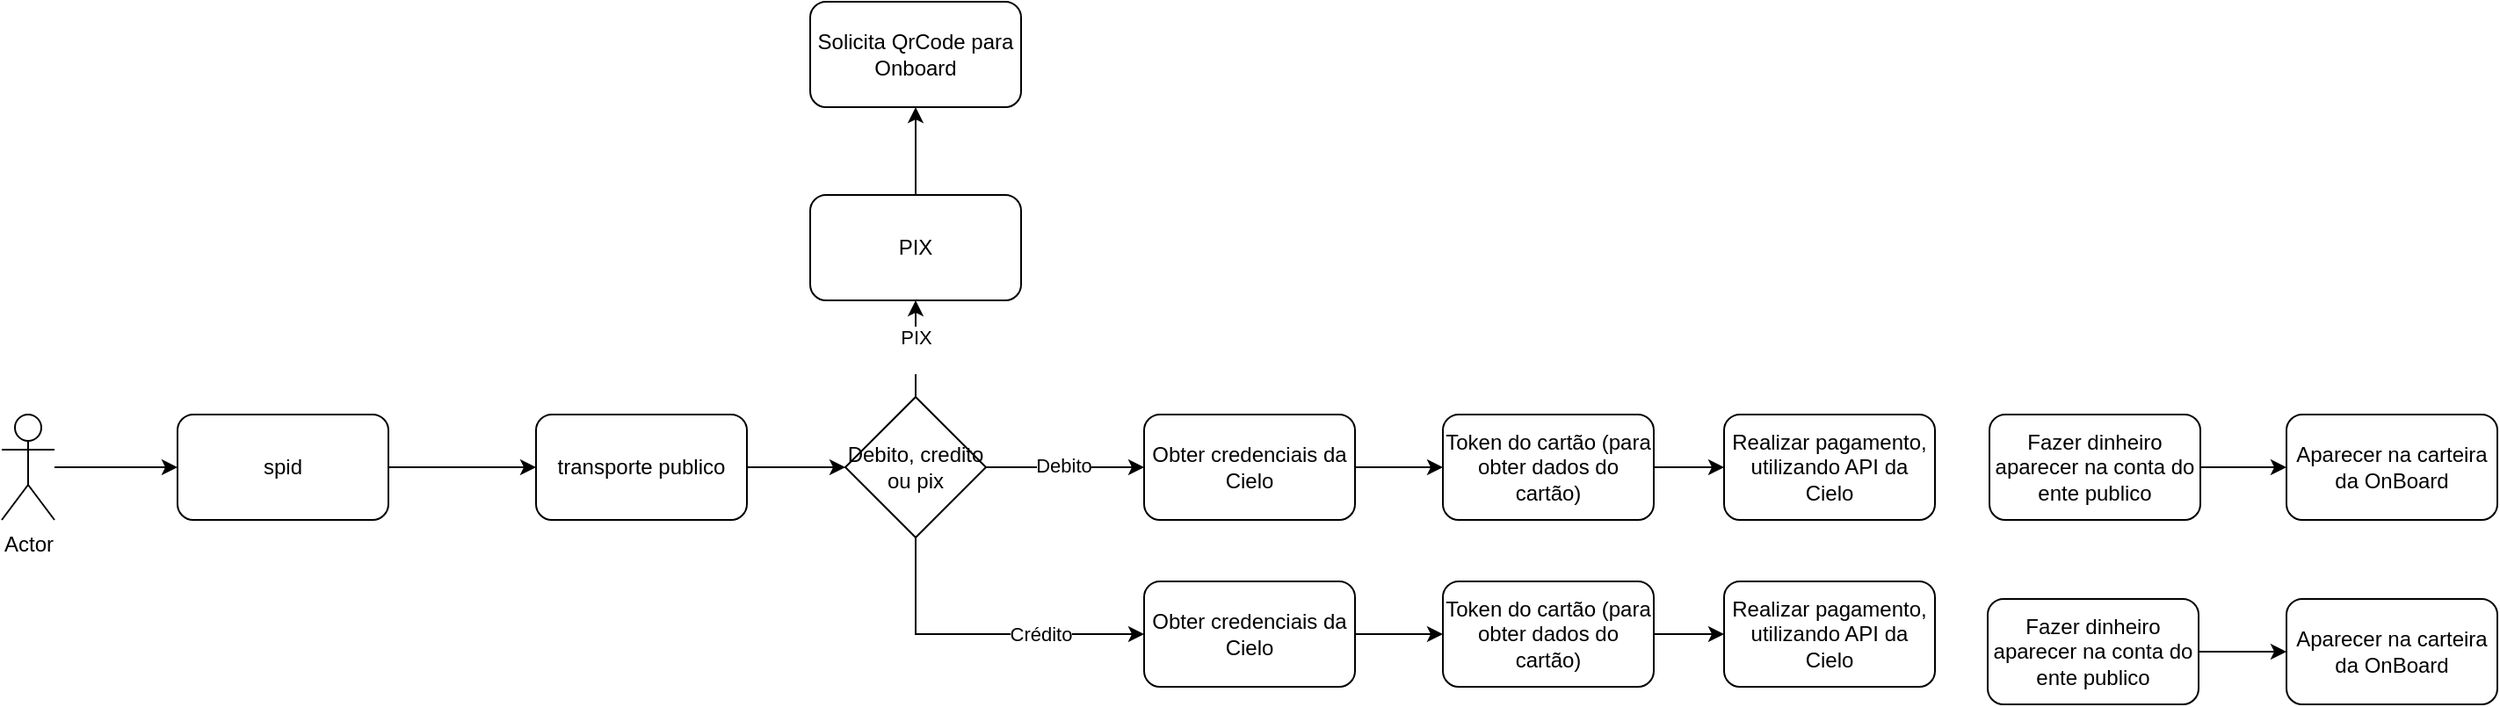 <mxfile version="26.0.4">
  <diagram id="C5RBs43oDa-KdzZeNtuy" name="Page-1">
    <mxGraphModel dx="1434" dy="795" grid="1" gridSize="10" guides="1" tooltips="1" connect="1" arrows="1" fold="1" page="1" pageScale="1" pageWidth="827" pageHeight="1169" math="0" shadow="0">
      <root>
        <mxCell id="WIyWlLk6GJQsqaUBKTNV-0" />
        <mxCell id="WIyWlLk6GJQsqaUBKTNV-1" parent="WIyWlLk6GJQsqaUBKTNV-0" />
        <mxCell id="fTIkMr9ofkkiDOPzr_Y9-4" style="edgeStyle=orthogonalEdgeStyle;rounded=0;orthogonalLoop=1;jettySize=auto;html=1;" edge="1" parent="WIyWlLk6GJQsqaUBKTNV-1" source="fTIkMr9ofkkiDOPzr_Y9-0" target="fTIkMr9ofkkiDOPzr_Y9-3">
          <mxGeometry relative="1" as="geometry" />
        </mxCell>
        <mxCell id="fTIkMr9ofkkiDOPzr_Y9-0" value="Actor" style="shape=umlActor;verticalLabelPosition=bottom;verticalAlign=top;html=1;outlineConnect=0;" vertex="1" parent="WIyWlLk6GJQsqaUBKTNV-1">
          <mxGeometry x="50" y="555" width="30" height="60" as="geometry" />
        </mxCell>
        <mxCell id="fTIkMr9ofkkiDOPzr_Y9-6" style="edgeStyle=orthogonalEdgeStyle;rounded=0;orthogonalLoop=1;jettySize=auto;html=1;exitX=1;exitY=0.5;exitDx=0;exitDy=0;entryX=0;entryY=0.5;entryDx=0;entryDy=0;" edge="1" parent="WIyWlLk6GJQsqaUBKTNV-1" source="fTIkMr9ofkkiDOPzr_Y9-3" target="fTIkMr9ofkkiDOPzr_Y9-5">
          <mxGeometry relative="1" as="geometry" />
        </mxCell>
        <mxCell id="fTIkMr9ofkkiDOPzr_Y9-3" value="spid" style="rounded=1;whiteSpace=wrap;html=1;" vertex="1" parent="WIyWlLk6GJQsqaUBKTNV-1">
          <mxGeometry x="150" y="555" width="120" height="60" as="geometry" />
        </mxCell>
        <mxCell id="fTIkMr9ofkkiDOPzr_Y9-8" style="edgeStyle=orthogonalEdgeStyle;rounded=0;orthogonalLoop=1;jettySize=auto;html=1;exitX=1;exitY=0.5;exitDx=0;exitDy=0;entryX=0;entryY=0.5;entryDx=0;entryDy=0;" edge="1" parent="WIyWlLk6GJQsqaUBKTNV-1" source="fTIkMr9ofkkiDOPzr_Y9-5" target="fTIkMr9ofkkiDOPzr_Y9-7">
          <mxGeometry relative="1" as="geometry" />
        </mxCell>
        <mxCell id="fTIkMr9ofkkiDOPzr_Y9-5" value="transporte publico" style="rounded=1;whiteSpace=wrap;html=1;" vertex="1" parent="WIyWlLk6GJQsqaUBKTNV-1">
          <mxGeometry x="354" y="555" width="120" height="60" as="geometry" />
        </mxCell>
        <mxCell id="fTIkMr9ofkkiDOPzr_Y9-10" value="PIX&lt;div&gt;&lt;br&gt;&lt;/div&gt;" style="edgeStyle=orthogonalEdgeStyle;rounded=0;orthogonalLoop=1;jettySize=auto;html=1;exitX=0.5;exitY=0;exitDx=0;exitDy=0;" edge="1" parent="WIyWlLk6GJQsqaUBKTNV-1" source="fTIkMr9ofkkiDOPzr_Y9-7" target="fTIkMr9ofkkiDOPzr_Y9-9">
          <mxGeometry relative="1" as="geometry" />
        </mxCell>
        <mxCell id="fTIkMr9ofkkiDOPzr_Y9-14" style="edgeStyle=orthogonalEdgeStyle;rounded=0;orthogonalLoop=1;jettySize=auto;html=1;entryX=0;entryY=0.5;entryDx=0;entryDy=0;" edge="1" parent="WIyWlLk6GJQsqaUBKTNV-1" source="fTIkMr9ofkkiDOPzr_Y9-7" target="fTIkMr9ofkkiDOPzr_Y9-15">
          <mxGeometry relative="1" as="geometry">
            <mxPoint x="680" y="585" as="targetPoint" />
          </mxGeometry>
        </mxCell>
        <mxCell id="fTIkMr9ofkkiDOPzr_Y9-35" value="Debito" style="edgeLabel;html=1;align=center;verticalAlign=middle;resizable=0;points=[];" vertex="1" connectable="0" parent="fTIkMr9ofkkiDOPzr_Y9-14">
          <mxGeometry x="-0.029" y="1" relative="1" as="geometry">
            <mxPoint as="offset" />
          </mxGeometry>
        </mxCell>
        <mxCell id="fTIkMr9ofkkiDOPzr_Y9-34" style="edgeStyle=orthogonalEdgeStyle;rounded=0;orthogonalLoop=1;jettySize=auto;html=1;exitX=0.5;exitY=1;exitDx=0;exitDy=0;entryX=0;entryY=0.5;entryDx=0;entryDy=0;" edge="1" parent="WIyWlLk6GJQsqaUBKTNV-1" source="fTIkMr9ofkkiDOPzr_Y9-7" target="fTIkMr9ofkkiDOPzr_Y9-27">
          <mxGeometry relative="1" as="geometry">
            <mxPoint x="680" y="700" as="targetPoint" />
          </mxGeometry>
        </mxCell>
        <mxCell id="fTIkMr9ofkkiDOPzr_Y9-36" value="Crédito" style="edgeLabel;html=1;align=center;verticalAlign=middle;resizable=0;points=[];" vertex="1" connectable="0" parent="fTIkMr9ofkkiDOPzr_Y9-34">
          <mxGeometry x="0.362" relative="1" as="geometry">
            <mxPoint as="offset" />
          </mxGeometry>
        </mxCell>
        <mxCell id="fTIkMr9ofkkiDOPzr_Y9-7" value="Debito, credito ou pix" style="rhombus;whiteSpace=wrap;html=1;" vertex="1" parent="WIyWlLk6GJQsqaUBKTNV-1">
          <mxGeometry x="530" y="545" width="80" height="80" as="geometry" />
        </mxCell>
        <mxCell id="fTIkMr9ofkkiDOPzr_Y9-12" style="edgeStyle=orthogonalEdgeStyle;rounded=0;orthogonalLoop=1;jettySize=auto;html=1;exitX=0.5;exitY=0;exitDx=0;exitDy=0;" edge="1" parent="WIyWlLk6GJQsqaUBKTNV-1" source="fTIkMr9ofkkiDOPzr_Y9-9" target="fTIkMr9ofkkiDOPzr_Y9-11">
          <mxGeometry relative="1" as="geometry" />
        </mxCell>
        <mxCell id="fTIkMr9ofkkiDOPzr_Y9-9" value="PIX" style="rounded=1;whiteSpace=wrap;html=1;" vertex="1" parent="WIyWlLk6GJQsqaUBKTNV-1">
          <mxGeometry x="510" y="430" width="120" height="60" as="geometry" />
        </mxCell>
        <mxCell id="fTIkMr9ofkkiDOPzr_Y9-11" value="Solicita QrCode para Onboard" style="rounded=1;whiteSpace=wrap;html=1;" vertex="1" parent="WIyWlLk6GJQsqaUBKTNV-1">
          <mxGeometry x="510" y="320" width="120" height="60" as="geometry" />
        </mxCell>
        <mxCell id="fTIkMr9ofkkiDOPzr_Y9-18" style="edgeStyle=orthogonalEdgeStyle;rounded=0;orthogonalLoop=1;jettySize=auto;html=1;exitX=1;exitY=0.5;exitDx=0;exitDy=0;entryX=0;entryY=0.5;entryDx=0;entryDy=0;" edge="1" parent="WIyWlLk6GJQsqaUBKTNV-1" source="fTIkMr9ofkkiDOPzr_Y9-15" target="fTIkMr9ofkkiDOPzr_Y9-17">
          <mxGeometry relative="1" as="geometry" />
        </mxCell>
        <mxCell id="fTIkMr9ofkkiDOPzr_Y9-15" value="Obter credenciais da Cielo" style="rounded=1;whiteSpace=wrap;html=1;" vertex="1" parent="WIyWlLk6GJQsqaUBKTNV-1">
          <mxGeometry x="700" y="555" width="120" height="60" as="geometry" />
        </mxCell>
        <mxCell id="fTIkMr9ofkkiDOPzr_Y9-20" style="edgeStyle=orthogonalEdgeStyle;rounded=0;orthogonalLoop=1;jettySize=auto;html=1;exitX=1;exitY=0.5;exitDx=0;exitDy=0;" edge="1" parent="WIyWlLk6GJQsqaUBKTNV-1" source="fTIkMr9ofkkiDOPzr_Y9-17" target="fTIkMr9ofkkiDOPzr_Y9-19">
          <mxGeometry relative="1" as="geometry" />
        </mxCell>
        <mxCell id="fTIkMr9ofkkiDOPzr_Y9-17" value="Token do cartão (para obter dados do cartão)" style="rounded=1;whiteSpace=wrap;html=1;" vertex="1" parent="WIyWlLk6GJQsqaUBKTNV-1">
          <mxGeometry x="870" y="555" width="120" height="60" as="geometry" />
        </mxCell>
        <mxCell id="fTIkMr9ofkkiDOPzr_Y9-19" value="Realizar pagamento, utilizando API da Cielo" style="rounded=1;whiteSpace=wrap;html=1;" vertex="1" parent="WIyWlLk6GJQsqaUBKTNV-1">
          <mxGeometry x="1030" y="555" width="120" height="60" as="geometry" />
        </mxCell>
        <mxCell id="fTIkMr9ofkkiDOPzr_Y9-23" style="edgeStyle=orthogonalEdgeStyle;rounded=0;orthogonalLoop=1;jettySize=auto;html=1;exitX=1;exitY=0.5;exitDx=0;exitDy=0;entryX=0;entryY=0.5;entryDx=0;entryDy=0;" edge="1" parent="WIyWlLk6GJQsqaUBKTNV-1" source="fTIkMr9ofkkiDOPzr_Y9-21" target="fTIkMr9ofkkiDOPzr_Y9-22">
          <mxGeometry relative="1" as="geometry" />
        </mxCell>
        <mxCell id="fTIkMr9ofkkiDOPzr_Y9-21" value="Fazer dinheiro aparecer na conta do ente publico" style="rounded=1;whiteSpace=wrap;html=1;" vertex="1" parent="WIyWlLk6GJQsqaUBKTNV-1">
          <mxGeometry x="1181" y="555" width="120" height="60" as="geometry" />
        </mxCell>
        <mxCell id="fTIkMr9ofkkiDOPzr_Y9-22" value="Aparecer na carteira da OnBoard" style="rounded=1;whiteSpace=wrap;html=1;" vertex="1" parent="WIyWlLk6GJQsqaUBKTNV-1">
          <mxGeometry x="1350" y="555" width="120" height="60" as="geometry" />
        </mxCell>
        <mxCell id="fTIkMr9ofkkiDOPzr_Y9-26" style="edgeStyle=orthogonalEdgeStyle;rounded=0;orthogonalLoop=1;jettySize=auto;html=1;exitX=1;exitY=0.5;exitDx=0;exitDy=0;entryX=0;entryY=0.5;entryDx=0;entryDy=0;" edge="1" parent="WIyWlLk6GJQsqaUBKTNV-1" source="fTIkMr9ofkkiDOPzr_Y9-27" target="fTIkMr9ofkkiDOPzr_Y9-29">
          <mxGeometry relative="1" as="geometry" />
        </mxCell>
        <mxCell id="fTIkMr9ofkkiDOPzr_Y9-27" value="Obter credenciais da Cielo" style="rounded=1;whiteSpace=wrap;html=1;" vertex="1" parent="WIyWlLk6GJQsqaUBKTNV-1">
          <mxGeometry x="700" y="650" width="120" height="60" as="geometry" />
        </mxCell>
        <mxCell id="fTIkMr9ofkkiDOPzr_Y9-28" style="edgeStyle=orthogonalEdgeStyle;rounded=0;orthogonalLoop=1;jettySize=auto;html=1;exitX=1;exitY=0.5;exitDx=0;exitDy=0;" edge="1" parent="WIyWlLk6GJQsqaUBKTNV-1" source="fTIkMr9ofkkiDOPzr_Y9-29" target="fTIkMr9ofkkiDOPzr_Y9-30">
          <mxGeometry relative="1" as="geometry" />
        </mxCell>
        <mxCell id="fTIkMr9ofkkiDOPzr_Y9-29" value="Token do cartão (para obter dados do cartão)" style="rounded=1;whiteSpace=wrap;html=1;" vertex="1" parent="WIyWlLk6GJQsqaUBKTNV-1">
          <mxGeometry x="870" y="650" width="120" height="60" as="geometry" />
        </mxCell>
        <mxCell id="fTIkMr9ofkkiDOPzr_Y9-30" value="Realizar pagamento, utilizando API da Cielo" style="rounded=1;whiteSpace=wrap;html=1;" vertex="1" parent="WIyWlLk6GJQsqaUBKTNV-1">
          <mxGeometry x="1030" y="650" width="120" height="60" as="geometry" />
        </mxCell>
        <mxCell id="fTIkMr9ofkkiDOPzr_Y9-31" style="edgeStyle=orthogonalEdgeStyle;rounded=0;orthogonalLoop=1;jettySize=auto;html=1;exitX=1;exitY=0.5;exitDx=0;exitDy=0;entryX=0;entryY=0.5;entryDx=0;entryDy=0;" edge="1" parent="WIyWlLk6GJQsqaUBKTNV-1" source="fTIkMr9ofkkiDOPzr_Y9-32" target="fTIkMr9ofkkiDOPzr_Y9-33">
          <mxGeometry relative="1" as="geometry" />
        </mxCell>
        <mxCell id="fTIkMr9ofkkiDOPzr_Y9-32" value="Fazer dinheiro aparecer na conta do ente publico" style="rounded=1;whiteSpace=wrap;html=1;" vertex="1" parent="WIyWlLk6GJQsqaUBKTNV-1">
          <mxGeometry x="1180" y="660" width="120" height="60" as="geometry" />
        </mxCell>
        <mxCell id="fTIkMr9ofkkiDOPzr_Y9-33" value="Aparecer na carteira da OnBoard" style="rounded=1;whiteSpace=wrap;html=1;" vertex="1" parent="WIyWlLk6GJQsqaUBKTNV-1">
          <mxGeometry x="1350" y="660" width="120" height="60" as="geometry" />
        </mxCell>
      </root>
    </mxGraphModel>
  </diagram>
</mxfile>
